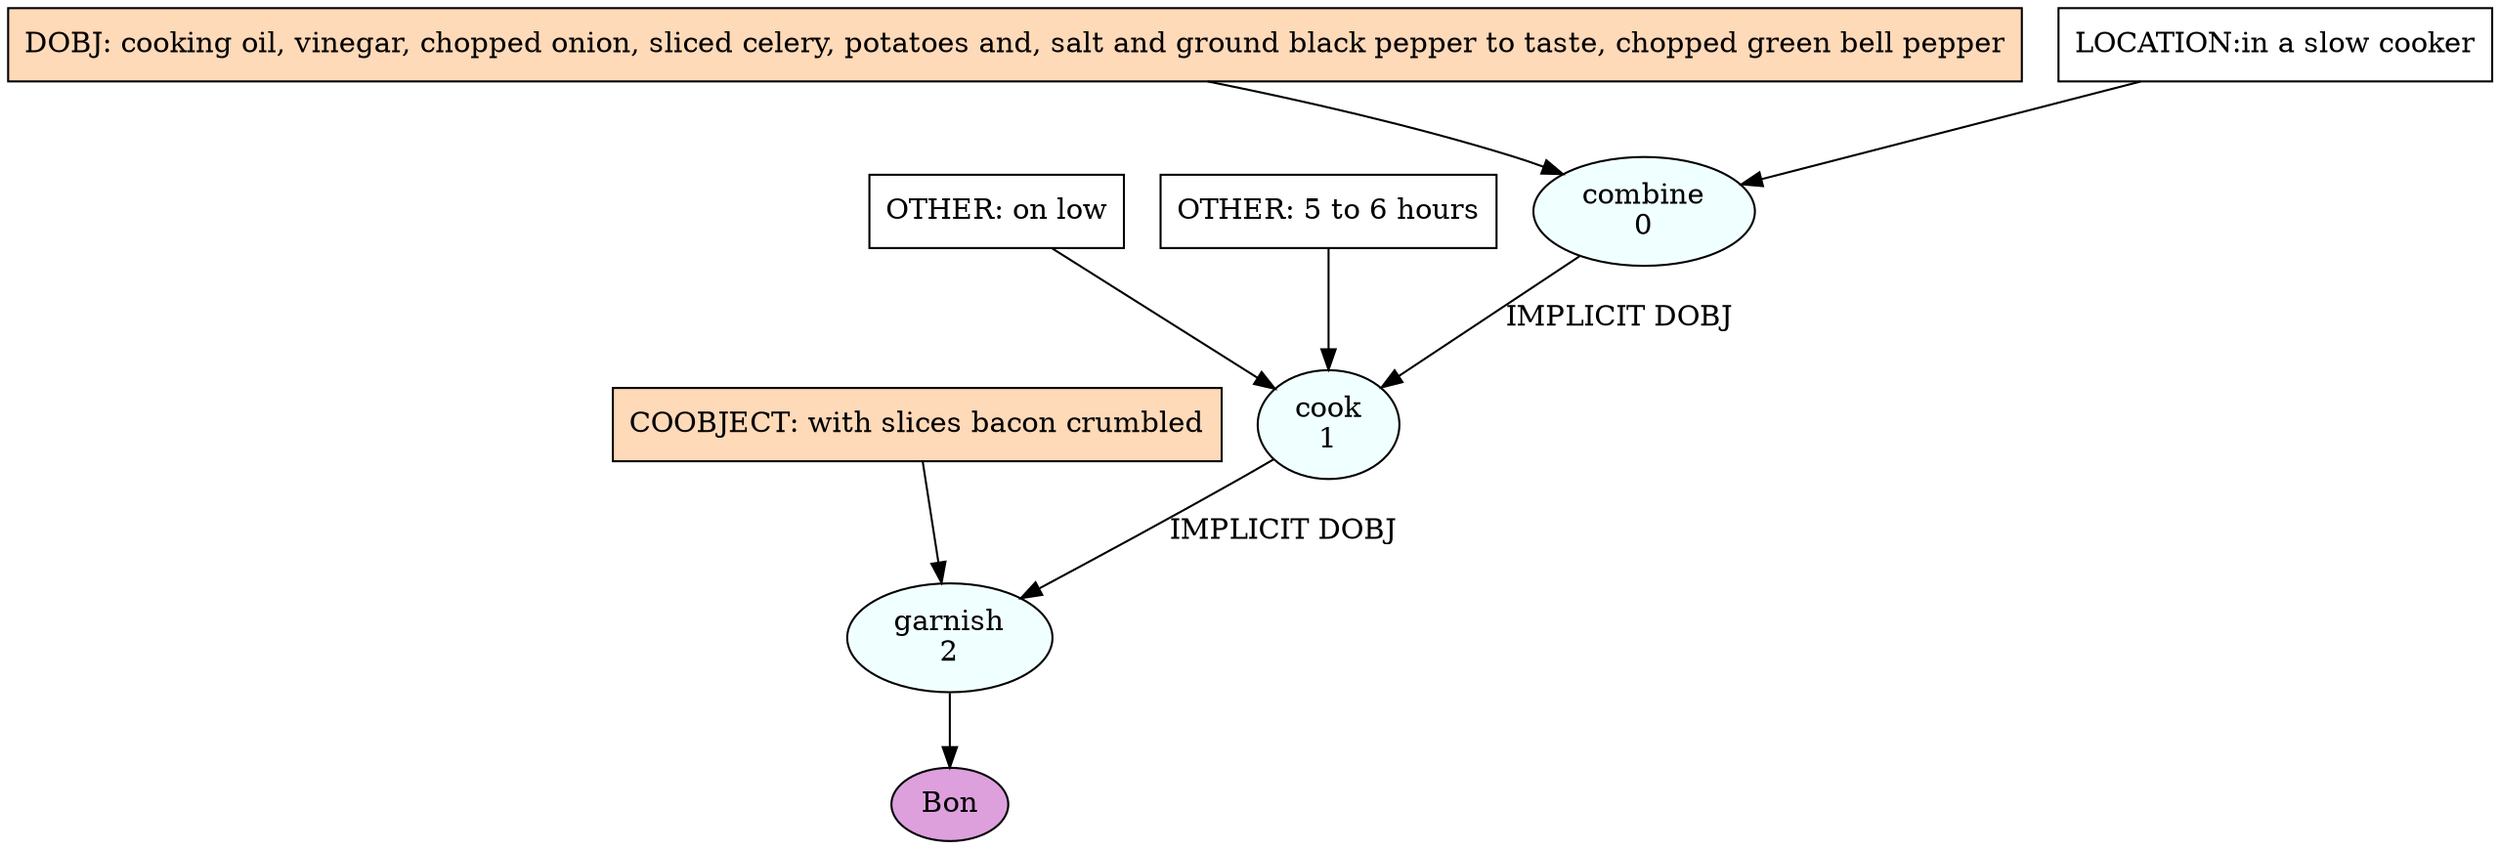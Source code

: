 digraph recipe {
E0[label="combine
0", shape=oval, style=filled, fillcolor=azure]
E1[label="cook
1", shape=oval, style=filled, fillcolor=azure]
E2[label="garnish
2", shape=oval, style=filled, fillcolor=azure]
D0[label="DOBJ: cooking oil, vinegar, chopped onion, sliced celery, potatoes and, salt and ground black pepper to taste, chopped green bell pepper", shape=box, style=filled, fillcolor=peachpuff]
D0 -> E0
P0_0[label="LOCATION:in a slow cooker", shape=box, style=filled, fillcolor=white]
P0_0 -> E0
E0 -> E1 [label="IMPLICIT DOBJ"]
O1_0_0[label="OTHER: on low", shape=box, style=filled, fillcolor=white]
O1_0_0 -> E1
O1_1_0[label="OTHER: 5 to 6 hours", shape=box, style=filled, fillcolor=white]
O1_1_0 -> E1
E1 -> E2 [label="IMPLICIT DOBJ"]
P2_0_ing[label="COOBJECT: with slices bacon crumbled", shape=box, style=filled, fillcolor=peachpuff]
P2_0_ing -> E2
EOR[label="Bon", shape=oval, style=filled, fillcolor=plum]
E2 -> EOR
}
